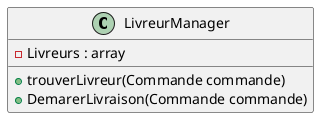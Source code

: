 @startuml LivreurManager

Class LivreurManager {

    - Livreurs : array

    + trouverLivreur(Commande commande)
    + DemarerLivraison(Commande commande)
}

@enduml